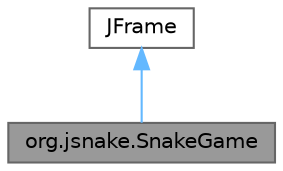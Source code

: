 digraph "org.jsnake.SnakeGame"
{
 // LATEX_PDF_SIZE
  bgcolor="transparent";
  edge [fontname=Helvetica,fontsize=10,labelfontname=Helvetica,labelfontsize=10];
  node [fontname=Helvetica,fontsize=10,shape=box,height=0.2,width=0.4];
  Node1 [id="Node000001",label="org.jsnake.SnakeGame",height=0.2,width=0.4,color="gray40", fillcolor="grey60", style="filled", fontcolor="black",tooltip="A játék fő osztálya, amely a játékot, a ranglistát és a beállításokat tartalmazza."];
  Node2 -> Node1 [id="edge1_Node000001_Node000002",dir="back",color="steelblue1",style="solid",tooltip=" "];
  Node2 [id="Node000002",label="JFrame",height=0.2,width=0.4,color="gray40", fillcolor="white", style="filled",tooltip=" "];
}
